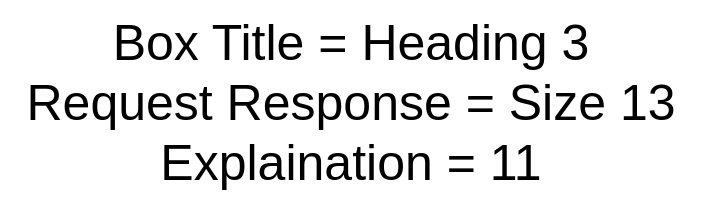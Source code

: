 <mxfile version="20.3.2" type="github" pages="3">
  <diagram id="_p8gunMM3Ig3DAYhbY5V" name="rules">
    <mxGraphModel dx="1422" dy="3036" grid="1" gridSize="10" guides="1" tooltips="1" connect="1" arrows="1" fold="1" page="1" pageScale="1" pageWidth="850" pageHeight="1100" math="0" shadow="0">
      <root>
        <mxCell id="0" />
        <mxCell id="1" parent="0" />
        <mxCell id="3XuqmtDuocC79Ei5JZVT-1" value="&lt;font style=&quot;font-size: 25px;&quot;&gt;Box Title = Heading 3&lt;br&gt;Request Response = Size 13&lt;br&gt;Explaination = 11&lt;br&gt;&lt;/font&gt;" style="text;html=1;align=center;verticalAlign=middle;resizable=0;points=[];autosize=1;strokeColor=none;fillColor=none;" parent="1" vertex="1">
          <mxGeometry x="40" y="-2120" width="350" height="100" as="geometry" />
        </mxCell>
      </root>
    </mxGraphModel>
  </diagram>
  <diagram id="j1amIRPmgZfbkRn8KeC_" name="flow">
    <mxGraphModel dx="3220" dy="1393" grid="1" gridSize="10" guides="1" tooltips="1" connect="1" arrows="1" fold="1" page="1" pageScale="1" pageWidth="850" pageHeight="1100" math="0" shadow="0">
      <root>
        <mxCell id="0" />
        <mxCell id="1" parent="0" />
        <mxCell id="B7JjZLPrRbiMz8WdvFA6-18" value="" style="group" parent="1" vertex="1" connectable="0">
          <mxGeometry x="-600" y="130" width="1214.17" height="124" as="geometry" />
        </mxCell>
        <mxCell id="B7JjZLPrRbiMz8WdvFA6-19" value="&lt;font style=&quot;font-size: 42px;&quot; face=&quot;Comic Sans MS&quot;&gt;Journey Of Deployment Resource In Kubernetes&lt;/font&gt;" style="text;html=1;align=center;verticalAlign=middle;resizable=0;points=[];autosize=1;strokeColor=none;fillColor=none;" parent="B7JjZLPrRbiMz8WdvFA6-18" vertex="1">
          <mxGeometry x="150.0" y="40" width="980" height="60" as="geometry" />
        </mxCell>
        <mxCell id="B7JjZLPrRbiMz8WdvFA6-20" value="" style="sketch=0;aspect=fixed;html=1;points=[];align=center;image;fontSize=12;image=img/lib/mscae/Kubernetes.svg;fillStyle=solid;fontFamily=Comic Sans MS;" parent="B7JjZLPrRbiMz8WdvFA6-18" vertex="1">
          <mxGeometry width="129.17" height="124" as="geometry" />
        </mxCell>
        <mxCell id="VgVWwaCRTSmuLOso4TIK-1" value="" style="rounded=0;whiteSpace=wrap;html=1;dashed=1;fontSize=10;strokeColor=#6c8ebf;fillColor=#dae8fc;sketch=1;fillStyle=cross-hatch;shadow=0;movable=1;resizable=1;rotatable=1;deletable=1;editable=1;connectable=1;" parent="1" vertex="1">
          <mxGeometry x="-800" y="280" width="1600" height="790" as="geometry" />
        </mxCell>
        <mxCell id="VgVWwaCRTSmuLOso4TIK-138" value="" style="rounded=0;whiteSpace=wrap;html=1;shadow=0;labelBackgroundColor=none;labelBorderColor=none;fillStyle=solid;strokeColor=#d79b00;fontFamily=Comic Sans MS;fontSize=13;fillColor=#ffe6cc;movable=1;resizable=1;rotatable=1;deletable=1;editable=1;connectable=1;" parent="1" vertex="1">
          <mxGeometry x="-500" y="310" width="760" height="720" as="geometry" />
        </mxCell>
        <mxCell id="UFmZfqzfYw3zYVtMyWTx-1" value="" style="rounded=0;whiteSpace=wrap;html=1;shadow=0;labelBackgroundColor=none;labelBorderColor=none;fillStyle=solid;strokeColor=#6c8ebf;fontFamily=Comic Sans MS;fontSize=13;fillColor=#dae8fc;movable=1;resizable=1;rotatable=1;deletable=1;editable=1;connectable=1;" parent="1" vertex="1">
          <mxGeometry x="280" y="310" width="500" height="720" as="geometry" />
        </mxCell>
        <mxCell id="UFmZfqzfYw3zYVtMyWTx-2" value="&lt;h3&gt;Kubectl&lt;/h3&gt;" style="rounded=1;whiteSpace=wrap;html=1;shadow=0;glass=0;sketch=1;fontFamily=Comic Sans MS;strokeColor=#d79b00;fillColor=#ffe6cc;fillStyle=cross-hatch;" parent="1" vertex="1">
          <mxGeometry x="-760" y="360" width="80" height="40" as="geometry" />
        </mxCell>
        <mxCell id="UFmZfqzfYw3zYVtMyWTx-3" style="edgeStyle=orthogonalEdgeStyle;rounded=0;sketch=1;jumpStyle=none;orthogonalLoop=1;jettySize=auto;html=1;entryX=0.5;entryY=0;entryDx=0;entryDy=0;shadow=0;labelBackgroundColor=#EA6B66;labelBorderColor=none;strokeColor=#000000;strokeWidth=1;fontFamily=Comic Sans MS;fontSize=13;fontColor=#000000;startArrow=none;startFill=0;endArrow=none;endFill=0;dashed=1;" parent="1" source="UFmZfqzfYw3zYVtMyWTx-4" target="UFmZfqzfYw3zYVtMyWTx-12" edge="1">
          <mxGeometry relative="1" as="geometry" />
        </mxCell>
        <mxCell id="UFmZfqzfYw3zYVtMyWTx-4" value="&lt;h3&gt;API-Server&lt;/h3&gt;" style="rounded=1;whiteSpace=wrap;html=1;shadow=0;glass=0;sketch=1;fontFamily=Comic Sans MS;fillStyle=solid;fillColor=#F19C99;" parent="1" vertex="1">
          <mxGeometry x="-480" y="360" width="80" height="40" as="geometry" />
        </mxCell>
        <mxCell id="UFmZfqzfYw3zYVtMyWTx-5" value="&lt;h3&gt;ETCD&lt;/h3&gt;" style="rounded=1;whiteSpace=wrap;html=1;shadow=0;glass=0;sketch=1;fontFamily=Comic Sans MS;strokeColor=#d79b00;fillColor=#ffe6cc;fillStyle=solid;" parent="1" vertex="1">
          <mxGeometry x="-320" y="360" width="80" height="40" as="geometry" />
        </mxCell>
        <mxCell id="UFmZfqzfYw3zYVtMyWTx-6" value="&lt;h3&gt;Controller&lt;br&gt;Manager&lt;/h3&gt;" style="rounded=1;whiteSpace=wrap;html=1;shadow=0;glass=0;sketch=1;fontFamily=Comic Sans MS;strokeColor=#6c8ebf;fillColor=#dae8fc;fillStyle=solid;" parent="1" vertex="1">
          <mxGeometry x="-160" y="360" width="80" height="40" as="geometry" />
        </mxCell>
        <mxCell id="UFmZfqzfYw3zYVtMyWTx-7" value="" style="endArrow=none;html=1;rounded=0;fontSize=10;dashed=1;" parent="1" target="UFmZfqzfYw3zYVtMyWTx-13" edge="1">
          <mxGeometry width="50" height="50" relative="1" as="geometry">
            <mxPoint x="-720.45" y="400" as="sourcePoint" />
            <mxPoint x="-720" y="800" as="targetPoint" />
          </mxGeometry>
        </mxCell>
        <mxCell id="UFmZfqzfYw3zYVtMyWTx-8" value="" style="endArrow=none;html=1;rounded=0;fontSize=10;dashed=1;entryX=0.5;entryY=0;entryDx=0;entryDy=0;startArrow=none;" parent="1" source="UFmZfqzfYw3zYVtMyWTx-51" target="UFmZfqzfYw3zYVtMyWTx-10" edge="1">
          <mxGeometry width="50" height="50" relative="1" as="geometry">
            <mxPoint x="-120.0" y="400" as="sourcePoint" />
            <mxPoint x="-119.55" y="800" as="targetPoint" />
          </mxGeometry>
        </mxCell>
        <mxCell id="UFmZfqzfYw3zYVtMyWTx-9" value="" style="endArrow=none;html=1;rounded=0;fontSize=10;dashed=1;entryX=0.5;entryY=0;entryDx=0;entryDy=0;startArrow=none;" parent="1" source="UFmZfqzfYw3zYVtMyWTx-45" target="UFmZfqzfYw3zYVtMyWTx-11" edge="1">
          <mxGeometry width="50" height="50" relative="1" as="geometry">
            <mxPoint x="-280.56" y="400" as="sourcePoint" />
            <mxPoint x="-280.11" y="800" as="targetPoint" />
          </mxGeometry>
        </mxCell>
        <mxCell id="UFmZfqzfYw3zYVtMyWTx-10" value="&lt;h3&gt;Controller&lt;br&gt;Manager&lt;/h3&gt;" style="rounded=1;whiteSpace=wrap;html=1;shadow=0;glass=0;sketch=1;fontFamily=Comic Sans MS;strokeColor=#6c8ebf;fillColor=#dae8fc;fillStyle=solid;" parent="1" vertex="1">
          <mxGeometry x="-160" y="950" width="80" height="40" as="geometry" />
        </mxCell>
        <mxCell id="UFmZfqzfYw3zYVtMyWTx-11" value="&lt;h3&gt;ETCD&lt;/h3&gt;" style="rounded=1;whiteSpace=wrap;html=1;shadow=0;glass=0;sketch=1;fontFamily=Comic Sans MS;strokeColor=#d79b00;fillColor=#ffe6cc;fillStyle=solid;" parent="1" vertex="1">
          <mxGeometry x="-320" y="950" width="80" height="40" as="geometry" />
        </mxCell>
        <mxCell id="UFmZfqzfYw3zYVtMyWTx-12" value="&lt;h3&gt;API-Server&lt;/h3&gt;" style="rounded=1;whiteSpace=wrap;html=1;shadow=0;glass=0;sketch=1;fontFamily=Comic Sans MS;strokeColor=#d79b00;fillColor=#F19C99;fillStyle=solid;" parent="1" vertex="1">
          <mxGeometry x="-480" y="950" width="80" height="40" as="geometry" />
        </mxCell>
        <mxCell id="UFmZfqzfYw3zYVtMyWTx-13" value="&lt;h3&gt;Kubectl&lt;/h3&gt;" style="rounded=1;whiteSpace=wrap;html=1;shadow=0;glass=0;sketch=1;fontFamily=Comic Sans MS;strokeColor=#d79b00;fillColor=#ffe6cc;fillStyle=cross-hatch;" parent="1" vertex="1">
          <mxGeometry x="-761" y="950" width="80" height="40" as="geometry" />
        </mxCell>
        <mxCell id="UFmZfqzfYw3zYVtMyWTx-14" value="&lt;h1&gt;1&lt;/h1&gt;" style="whiteSpace=wrap;html=1;fontFamily=Comic Sans MS;fontSize=10;strokeColor=default;fillColor=#FF0000;fontColor=#FFFFFF;" parent="1" vertex="1">
          <mxGeometry x="-435" y="430" width="31" height="30" as="geometry" />
        </mxCell>
        <mxCell id="UFmZfqzfYw3zYVtMyWTx-15" value="" style="html=1;points=[];perimeter=orthogonalPerimeter;rounded=0;shadow=0;comic=0;labelBackgroundColor=none;strokeWidth=1;fontFamily=Verdana;fontSize=12;align=center;" parent="1" vertex="1">
          <mxGeometry x="-726" y="440" width="10" height="430" as="geometry" />
        </mxCell>
        <mxCell id="UFmZfqzfYw3zYVtMyWTx-16" value="&lt;h1&gt;2&lt;/h1&gt;" style="whiteSpace=wrap;html=1;fontFamily=Comic Sans MS;fontSize=10;strokeColor=default;fillColor=#FF0000;fontColor=#FFFFFF;" parent="1" vertex="1">
          <mxGeometry x="-716" y="466" width="31" height="30" as="geometry" />
        </mxCell>
        <mxCell id="UFmZfqzfYw3zYVtMyWTx-17" value="&lt;h1&gt;3&lt;/h1&gt;" style="whiteSpace=wrap;html=1;fontFamily=Comic Sans MS;fontSize=10;strokeColor=default;fillColor=#FF0000;fontColor=#FFFFFF;" parent="1" vertex="1">
          <mxGeometry x="-435" y="570" width="31" height="30" as="geometry" />
        </mxCell>
        <mxCell id="UFmZfqzfYw3zYVtMyWTx-18" value="&lt;h1&gt;4&lt;/h1&gt;" style="whiteSpace=wrap;html=1;fontFamily=Comic Sans MS;fontSize=10;strokeColor=default;fillColor=#FF0000;fontColor=#FFFFFF;" parent="1" vertex="1">
          <mxGeometry x="-435" y="690" width="31" height="30" as="geometry" />
        </mxCell>
        <mxCell id="UFmZfqzfYw3zYVtMyWTx-19" value="&lt;h3&gt;Scheduler&lt;/h3&gt;" style="rounded=1;whiteSpace=wrap;html=1;shadow=0;glass=0;sketch=1;fontFamily=Comic Sans MS;strokeColor=#82B366;fillColor=#d5e8d4;fillStyle=solid;" parent="1" vertex="1">
          <mxGeometry y="360" width="80" height="40" as="geometry" />
        </mxCell>
        <mxCell id="UFmZfqzfYw3zYVtMyWTx-20" value="" style="endArrow=none;html=1;rounded=0;fontSize=10;dashed=1;entryX=0.5;entryY=0;entryDx=0;entryDy=0;startArrow=none;" parent="1" source="UFmZfqzfYw3zYVtMyWTx-57" target="UFmZfqzfYw3zYVtMyWTx-21" edge="1">
          <mxGeometry width="50" height="50" relative="1" as="geometry">
            <mxPoint x="40" y="400" as="sourcePoint" />
            <mxPoint x="40.45" y="800" as="targetPoint" />
          </mxGeometry>
        </mxCell>
        <mxCell id="UFmZfqzfYw3zYVtMyWTx-21" value="&lt;h3&gt;Scheduler&lt;/h3&gt;" style="rounded=1;whiteSpace=wrap;html=1;shadow=0;glass=0;sketch=1;fontFamily=Comic Sans MS;strokeColor=#82b366;fillColor=#d5e8d4;fillStyle=solid;" parent="1" vertex="1">
          <mxGeometry y="950" width="80" height="40" as="geometry" />
        </mxCell>
        <mxCell id="UFmZfqzfYw3zYVtMyWTx-22" value="&lt;h3&gt;Kubelet&lt;/h3&gt;" style="rounded=1;whiteSpace=wrap;html=1;shadow=0;glass=0;sketch=1;fontFamily=Comic Sans MS;fillStyle=solid;fillColor=#e1d5e7;strokeColor=#9673A6;" parent="1" vertex="1">
          <mxGeometry x="391" y="360" width="80" height="40" as="geometry" />
        </mxCell>
        <mxCell id="UFmZfqzfYw3zYVtMyWTx-23" value="" style="endArrow=none;html=1;rounded=0;fontSize=10;dashed=1;entryX=0.5;entryY=0;entryDx=0;entryDy=0;startArrow=none;" parent="1" source="UFmZfqzfYw3zYVtMyWTx-63" target="UFmZfqzfYw3zYVtMyWTx-24" edge="1">
          <mxGeometry width="50" height="50" relative="1" as="geometry">
            <mxPoint x="431" y="400" as="sourcePoint" />
            <mxPoint x="431.45" y="800" as="targetPoint" />
          </mxGeometry>
        </mxCell>
        <mxCell id="UFmZfqzfYw3zYVtMyWTx-24" value="&lt;h3&gt;Kubelet&lt;/h3&gt;" style="rounded=1;whiteSpace=wrap;html=1;shadow=0;glass=0;sketch=1;fontFamily=Comic Sans MS;strokeColor=#9673a6;fillColor=#e1d5e7;fillStyle=solid;" parent="1" vertex="1">
          <mxGeometry x="391" y="950" width="80" height="40" as="geometry" />
        </mxCell>
        <mxCell id="UFmZfqzfYw3zYVtMyWTx-25" value="&lt;h3&gt;Container&lt;br&gt;Runtime&lt;br&gt;Interface&lt;/h3&gt;" style="rounded=1;whiteSpace=wrap;html=1;shadow=0;glass=0;sketch=1;fontFamily=Comic Sans MS;fillStyle=solid;fillColor=#ffcc99;strokeColor=#36393d;" parent="1" vertex="1">
          <mxGeometry x="551" y="360" width="80" height="50" as="geometry" />
        </mxCell>
        <mxCell id="UFmZfqzfYw3zYVtMyWTx-26" value="" style="endArrow=none;html=1;rounded=0;fontSize=10;dashed=1;entryX=0.5;entryY=0;entryDx=0;entryDy=0;startArrow=none;" parent="1" source="UFmZfqzfYw3zYVtMyWTx-37" target="UFmZfqzfYw3zYVtMyWTx-27" edge="1">
          <mxGeometry width="50" height="50" relative="1" as="geometry">
            <mxPoint x="591" y="400" as="sourcePoint" />
            <mxPoint x="591.45" y="800" as="targetPoint" />
          </mxGeometry>
        </mxCell>
        <mxCell id="UFmZfqzfYw3zYVtMyWTx-27" value="&lt;h3&gt;Container&lt;br&gt;Runtime&lt;br&gt;Interface&lt;/h3&gt;" style="rounded=1;whiteSpace=wrap;html=1;shadow=0;glass=0;sketch=1;fontFamily=Comic Sans MS;strokeColor=#36393d;fillColor=#ffcc99;fillStyle=solid;" parent="1" vertex="1">
          <mxGeometry x="551" y="940" width="80" height="50" as="geometry" />
        </mxCell>
        <mxCell id="UFmZfqzfYw3zYVtMyWTx-28" style="edgeStyle=orthogonalEdgeStyle;rounded=0;orthogonalLoop=1;jettySize=auto;html=1;entryX=1;entryY=0.07;entryDx=0;entryDy=0;entryPerimeter=0;fontSize=25;endArrow=classic;endFill=1;exitX=0.534;exitY=0.998;exitDx=0;exitDy=0;exitPerimeter=0;startArrow=none;startFill=0;strokeColor=#6C8EBF;labelBorderColor=none;sketch=0;jumpStyle=none;shadow=0;strokeWidth=2;" parent="1" edge="1">
          <mxGeometry relative="1" as="geometry">
            <mxPoint x="-120.0" y="466.04" as="sourcePoint" />
            <mxPoint x="-435.34" y="466.9" as="targetPoint" />
            <Array as="points">
              <mxPoint x="-280.34" y="466.1" />
            </Array>
          </mxGeometry>
        </mxCell>
        <mxCell id="UFmZfqzfYw3zYVtMyWTx-29" value="&lt;font face=&quot;Comic Sans MS&quot; style=&quot;font-size: 13px;&quot;&gt;Watch For Changes&lt;br&gt;In Deployment&lt;/font&gt;" style="edgeLabel;html=1;align=left;verticalAlign=middle;resizable=0;points=[];fontSize=15;labelBackgroundColor=none;labelBorderColor=none;" parent="UFmZfqzfYw3zYVtMyWTx-28" vertex="1" connectable="0">
          <mxGeometry x="-0.292" y="2" relative="1" as="geometry">
            <mxPoint x="-17" y="-22" as="offset" />
          </mxGeometry>
        </mxCell>
        <mxCell id="UFmZfqzfYw3zYVtMyWTx-30" value="" style="html=1;points=[];perimeter=orthogonalPerimeter;rounded=0;shadow=0;comic=0;labelBackgroundColor=none;strokeWidth=1;fontFamily=Verdana;fontSize=12;align=center;" parent="1" vertex="1">
          <mxGeometry x="-125" y="436" width="10" height="30" as="geometry" />
        </mxCell>
        <mxCell id="UFmZfqzfYw3zYVtMyWTx-31" value="" style="endArrow=none;html=1;rounded=0;fontSize=10;dashed=1;entryX=0.5;entryY=0;entryDx=0;entryDy=0;" parent="1" target="UFmZfqzfYw3zYVtMyWTx-30" edge="1">
          <mxGeometry width="50" height="50" relative="1" as="geometry">
            <mxPoint x="-120.0" y="400" as="sourcePoint" />
            <mxPoint x="-120" y="900" as="targetPoint" />
          </mxGeometry>
        </mxCell>
        <mxCell id="UFmZfqzfYw3zYVtMyWTx-32" value="" style="html=1;points=[];perimeter=orthogonalPerimeter;rounded=0;shadow=0;comic=0;labelBackgroundColor=none;strokeWidth=1;fontFamily=Verdana;fontSize=12;align=center;" parent="1" vertex="1">
          <mxGeometry x="-445" y="430" width="10" height="470" as="geometry" />
        </mxCell>
        <mxCell id="UFmZfqzfYw3zYVtMyWTx-33" value="" style="html=1;points=[];perimeter=orthogonalPerimeter;rounded=0;shadow=0;comic=0;labelBackgroundColor=none;strokeWidth=1;fontFamily=Verdana;fontSize=12;align=center;" parent="1" vertex="1">
          <mxGeometry x="35" y="446" width="10" height="30" as="geometry" />
        </mxCell>
        <mxCell id="UFmZfqzfYw3zYVtMyWTx-34" value="" style="endArrow=none;html=1;rounded=0;fontSize=10;dashed=1;entryX=0.5;entryY=0;entryDx=0;entryDy=0;" parent="1" target="UFmZfqzfYw3zYVtMyWTx-33" edge="1">
          <mxGeometry width="50" height="50" relative="1" as="geometry">
            <mxPoint x="40.0" y="400" as="sourcePoint" />
            <mxPoint x="40" y="900" as="targetPoint" />
          </mxGeometry>
        </mxCell>
        <mxCell id="UFmZfqzfYw3zYVtMyWTx-35" value="" style="html=1;points=[];perimeter=orthogonalPerimeter;rounded=0;shadow=0;comic=0;labelBackgroundColor=none;strokeWidth=1;fontFamily=Verdana;fontSize=12;align=center;" parent="1" vertex="1">
          <mxGeometry x="426" y="456" width="10" height="30" as="geometry" />
        </mxCell>
        <mxCell id="UFmZfqzfYw3zYVtMyWTx-36" value="" style="endArrow=none;html=1;rounded=0;fontSize=10;dashed=1;entryX=0.5;entryY=0;entryDx=0;entryDy=0;" parent="1" target="UFmZfqzfYw3zYVtMyWTx-35" edge="1">
          <mxGeometry width="50" height="50" relative="1" as="geometry">
            <mxPoint x="431" y="400" as="sourcePoint" />
            <mxPoint x="431" y="900" as="targetPoint" />
          </mxGeometry>
        </mxCell>
        <mxCell id="UFmZfqzfYw3zYVtMyWTx-37" value="" style="html=1;points=[];perimeter=orthogonalPerimeter;rounded=0;shadow=0;comic=0;labelBackgroundColor=none;strokeWidth=1;fontFamily=Verdana;fontSize=12;align=center;" parent="1" vertex="1">
          <mxGeometry x="586" y="875" width="10" height="30" as="geometry" />
        </mxCell>
        <mxCell id="UFmZfqzfYw3zYVtMyWTx-38" value="" style="endArrow=none;html=1;rounded=0;fontSize=10;dashed=1;entryX=0.5;entryY=0;entryDx=0;entryDy=0;" parent="1" target="UFmZfqzfYw3zYVtMyWTx-37" edge="1">
          <mxGeometry width="50" height="50" relative="1" as="geometry">
            <mxPoint x="591" y="400" as="sourcePoint" />
            <mxPoint x="591" y="900" as="targetPoint" />
          </mxGeometry>
        </mxCell>
        <mxCell id="UFmZfqzfYw3zYVtMyWTx-39" style="edgeStyle=orthogonalEdgeStyle;rounded=0;orthogonalLoop=1;jettySize=auto;html=1;entryX=1;entryY=0.07;entryDx=0;entryDy=0;entryPerimeter=0;fontSize=25;endArrow=classic;endFill=1;exitX=0.536;exitY=1;exitDx=0;exitDy=0;exitPerimeter=0;startArrow=none;startFill=0;strokeColor=#82B366;strokeWidth=2;" parent="1" source="UFmZfqzfYw3zYVtMyWTx-33" edge="1">
          <mxGeometry relative="1" as="geometry">
            <mxPoint x="-119.66" y="476.03" as="sourcePoint" />
            <mxPoint x="-435.0" y="476.89" as="targetPoint" />
            <Array as="points">
              <mxPoint x="-280" y="476" />
            </Array>
          </mxGeometry>
        </mxCell>
        <mxCell id="UFmZfqzfYw3zYVtMyWTx-40" value="&lt;font face=&quot;Comic Sans MS&quot; style=&quot;font-size: 13px;&quot;&gt;Watch For&amp;nbsp;&lt;br&gt;Unscheduled Pods&lt;br&gt;&lt;/font&gt;" style="edgeLabel;html=1;align=left;verticalAlign=middle;resizable=0;points=[];fontSize=15;labelBackgroundColor=none;" parent="UFmZfqzfYw3zYVtMyWTx-39" vertex="1" connectable="0">
          <mxGeometry x="-0.292" y="2" relative="1" as="geometry">
            <mxPoint x="45" y="-22" as="offset" />
          </mxGeometry>
        </mxCell>
        <mxCell id="UFmZfqzfYw3zYVtMyWTx-41" style="edgeStyle=orthogonalEdgeStyle;rounded=0;orthogonalLoop=1;jettySize=auto;html=1;entryX=1;entryY=0.07;entryDx=0;entryDy=0;entryPerimeter=0;fontSize=25;endArrow=classic;endFill=1;exitX=0.486;exitY=1;exitDx=0;exitDy=0;exitPerimeter=0;startArrow=none;startFill=0;strokeColor=#9673A6;strokeWidth=2;" parent="1" source="UFmZfqzfYw3zYVtMyWTx-35" edge="1">
          <mxGeometry relative="1" as="geometry">
            <mxPoint x="40.36" y="486" as="sourcePoint" />
            <mxPoint x="-435.0" y="486.89" as="targetPoint" />
            <Array as="points">
              <mxPoint x="-280" y="486" />
            </Array>
          </mxGeometry>
        </mxCell>
        <mxCell id="UFmZfqzfYw3zYVtMyWTx-42" value="&lt;font style=&quot;font-size: 13px;&quot; face=&quot;Comic Sans MS&quot;&gt;&lt;span style=&quot;font-size: 13px;&quot;&gt;Watch For Pods&lt;br&gt;&lt;/span&gt;Having My Node Name&lt;br&gt;&quot;node-1&quot;&lt;br&gt;&lt;/font&gt;" style="edgeLabel;html=1;align=left;verticalAlign=middle;resizable=0;points=[];fontSize=15;labelBackgroundColor=none;" parent="UFmZfqzfYw3zYVtMyWTx-41" vertex="1" connectable="0">
          <mxGeometry x="-0.292" y="2" relative="1" as="geometry">
            <mxPoint x="161" y="-31" as="offset" />
          </mxGeometry>
        </mxCell>
        <mxCell id="UFmZfqzfYw3zYVtMyWTx-43" style="edgeStyle=orthogonalEdgeStyle;rounded=0;orthogonalLoop=1;jettySize=auto;html=1;entryX=1;entryY=0.07;entryDx=0;entryDy=0;entryPerimeter=0;fontSize=25;endArrow=classic;endFill=1;startArrow=none;startFill=0;exitX=1.071;exitY=0.15;exitDx=0;exitDy=0;exitPerimeter=0;" parent="1" edge="1">
          <mxGeometry relative="1" as="geometry">
            <mxPoint x="-715.29" y="524.5" as="sourcePoint" />
            <mxPoint x="-444.66" y="524.57" as="targetPoint" />
            <Array as="points">
              <mxPoint x="-580" y="525" />
              <mxPoint x="-445" y="524" />
            </Array>
          </mxGeometry>
        </mxCell>
        <mxCell id="UFmZfqzfYw3zYVtMyWTx-44" value="&lt;span style=&quot;font-family: &amp;quot;Comic Sans MS&amp;quot;; text-align: center;&quot;&gt;&lt;font style=&quot;font-size: 13px;&quot;&gt;kubectl create deployment --image nginx&lt;/font&gt;&lt;/span&gt;" style="edgeLabel;html=1;align=left;verticalAlign=middle;resizable=0;points=[];fontSize=15;labelBackgroundColor=none;labelBorderColor=none;" parent="UFmZfqzfYw3zYVtMyWTx-43" vertex="1" connectable="0">
          <mxGeometry x="-0.292" y="2" relative="1" as="geometry">
            <mxPoint x="-89" y="-15" as="offset" />
          </mxGeometry>
        </mxCell>
        <mxCell id="UFmZfqzfYw3zYVtMyWTx-45" value="" style="html=1;points=[];perimeter=orthogonalPerimeter;rounded=0;shadow=0;comic=0;labelBackgroundColor=none;strokeWidth=1;fontFamily=Verdana;fontSize=12;align=center;" parent="1" vertex="1">
          <mxGeometry x="-285" y="530" width="10" height="30" as="geometry" />
        </mxCell>
        <mxCell id="UFmZfqzfYw3zYVtMyWTx-46" value="" style="endArrow=none;html=1;rounded=0;fontSize=10;dashed=1;entryX=0.5;entryY=0;entryDx=0;entryDy=0;" parent="1" target="UFmZfqzfYw3zYVtMyWTx-45" edge="1">
          <mxGeometry width="50" height="50" relative="1" as="geometry">
            <mxPoint x="-280.56" y="400" as="sourcePoint" />
            <mxPoint x="-280.0" y="900" as="targetPoint" />
          </mxGeometry>
        </mxCell>
        <mxCell id="UFmZfqzfYw3zYVtMyWTx-47" style="edgeStyle=orthogonalEdgeStyle;rounded=0;orthogonalLoop=1;jettySize=auto;html=1;entryX=-0.043;entryY=0.052;entryDx=0;entryDy=0;entryPerimeter=0;fontSize=25;endArrow=classic;endFill=1;startArrow=none;startFill=0;exitX=0.986;exitY=0.182;exitDx=0;exitDy=0;exitPerimeter=0;" parent="1" edge="1">
          <mxGeometry relative="1" as="geometry">
            <mxPoint x="-435.14" y="530.08" as="sourcePoint" />
            <mxPoint x="-285.43" y="530.56" as="targetPoint" />
            <Array as="points">
              <mxPoint x="-370" y="530" />
            </Array>
          </mxGeometry>
        </mxCell>
        <mxCell id="UFmZfqzfYw3zYVtMyWTx-48" style="edgeStyle=orthogonalEdgeStyle;rounded=0;orthogonalLoop=1;jettySize=auto;html=1;entryX=-0.043;entryY=0.052;entryDx=0;entryDy=0;entryPerimeter=0;fontSize=25;endArrow=classic;endFill=1;startArrow=none;startFill=0;exitX=0.986;exitY=0.182;exitDx=0;exitDy=0;exitPerimeter=0;" parent="1" edge="1">
          <mxGeometry relative="1" as="geometry">
            <mxPoint x="-285.0" y="559.48" as="sourcePoint" />
            <mxPoint x="-434.71" y="559" as="targetPoint" />
            <Array as="points">
              <mxPoint x="-369.57" y="558.92" />
            </Array>
          </mxGeometry>
        </mxCell>
        <mxCell id="UFmZfqzfYw3zYVtMyWTx-49" style="edgeStyle=orthogonalEdgeStyle;rounded=0;orthogonalLoop=1;jettySize=auto;html=1;entryX=1;entryY=0.07;entryDx=0;entryDy=0;entryPerimeter=0;fontSize=25;endArrow=classic;endFill=1;exitX=0.534;exitY=0.998;exitDx=0;exitDy=0;exitPerimeter=0;startArrow=none;startFill=0;strokeColor=#000000;" parent="1" edge="1">
          <mxGeometry relative="1" as="geometry">
            <mxPoint x="-119.66" y="646.57" as="sourcePoint" />
            <mxPoint x="-435.0" y="647.43" as="targetPoint" />
            <Array as="points">
              <mxPoint x="-280" y="646.63" />
            </Array>
          </mxGeometry>
        </mxCell>
        <mxCell id="UFmZfqzfYw3zYVtMyWTx-50" value="&lt;font face=&quot;Comic Sans MS&quot;&gt;&lt;span style=&quot;font-size: 13px;&quot;&gt;Create Replica Set&lt;/span&gt;&lt;/font&gt;" style="edgeLabel;html=1;align=left;verticalAlign=middle;resizable=0;points=[];fontSize=15;labelBackgroundColor=none;labelBorderColor=none;" parent="UFmZfqzfYw3zYVtMyWTx-49" vertex="1" connectable="0">
          <mxGeometry x="-0.292" y="2" relative="1" as="geometry">
            <mxPoint x="-16" y="-14" as="offset" />
          </mxGeometry>
        </mxCell>
        <mxCell id="UFmZfqzfYw3zYVtMyWTx-51" value="" style="html=1;points=[];perimeter=orthogonalPerimeter;rounded=0;shadow=0;comic=0;labelBackgroundColor=none;strokeWidth=1;fontFamily=Verdana;fontSize=12;align=center;" parent="1" vertex="1">
          <mxGeometry x="-125" y="622" width="10" height="50" as="geometry" />
        </mxCell>
        <mxCell id="UFmZfqzfYw3zYVtMyWTx-52" value="" style="endArrow=none;html=1;rounded=0;fontSize=10;dashed=1;entryX=0.5;entryY=0;entryDx=0;entryDy=0;startArrow=none;" parent="1" source="UFmZfqzfYw3zYVtMyWTx-30" target="UFmZfqzfYw3zYVtMyWTx-51" edge="1">
          <mxGeometry width="50" height="50" relative="1" as="geometry">
            <mxPoint x="-120" y="464" as="sourcePoint" />
            <mxPoint x="-120" y="904" as="targetPoint" />
          </mxGeometry>
        </mxCell>
        <mxCell id="UFmZfqzfYw3zYVtMyWTx-53" style="edgeStyle=orthogonalEdgeStyle;rounded=0;orthogonalLoop=1;jettySize=auto;html=1;entryX=1;entryY=0.07;entryDx=0;entryDy=0;entryPerimeter=0;fontSize=25;endArrow=classic;endFill=1;exitX=0.534;exitY=0.998;exitDx=0;exitDy=0;exitPerimeter=0;startArrow=none;startFill=0;strokeColor=#6C8EBF;strokeWidth=2;" parent="1" edge="1">
          <mxGeometry relative="1" as="geometry">
            <mxPoint x="-435.0" y="622.8" as="sourcePoint" />
            <mxPoint x="-119.66" y="621.94" as="targetPoint" />
            <Array as="points">
              <mxPoint x="-280" y="622" />
            </Array>
          </mxGeometry>
        </mxCell>
        <mxCell id="UFmZfqzfYw3zYVtMyWTx-54" value="&lt;font face=&quot;Comic Sans MS&quot;&gt;&lt;span style=&quot;font-size: 13px; background-color: rgb(204, 255, 255);&quot;&gt;Notify: New Deployment Created&lt;/span&gt;&lt;/font&gt;" style="edgeLabel;html=1;align=left;verticalAlign=middle;resizable=0;points=[];fontSize=15;labelBackgroundColor=none;labelBorderColor=none;" parent="UFmZfqzfYw3zYVtMyWTx-53" vertex="1" connectable="0">
          <mxGeometry x="-0.292" y="2" relative="1" as="geometry">
            <mxPoint x="-107" y="-10" as="offset" />
          </mxGeometry>
        </mxCell>
        <mxCell id="UFmZfqzfYw3zYVtMyWTx-55" style="edgeStyle=orthogonalEdgeStyle;rounded=0;orthogonalLoop=1;jettySize=auto;html=1;entryX=1;entryY=0.07;entryDx=0;entryDy=0;entryPerimeter=0;fontSize=25;endArrow=classic;endFill=1;exitX=0.534;exitY=0.998;exitDx=0;exitDy=0;exitPerimeter=0;startArrow=none;startFill=0;strokeColor=#000000;" parent="1" edge="1">
          <mxGeometry relative="1" as="geometry">
            <mxPoint x="-119.66" y="672" as="sourcePoint" />
            <mxPoint x="-435.0" y="672.86" as="targetPoint" />
            <Array as="points">
              <mxPoint x="-280" y="672.06" />
            </Array>
          </mxGeometry>
        </mxCell>
        <mxCell id="UFmZfqzfYw3zYVtMyWTx-56" value="&lt;font face=&quot;Comic Sans MS&quot;&gt;&lt;span style=&quot;font-size: 13px;&quot;&gt;Create Pods&lt;/span&gt;&lt;/font&gt;" style="edgeLabel;html=1;align=left;verticalAlign=middle;resizable=0;points=[];fontSize=15;labelBackgroundColor=none;labelBorderColor=none;" parent="UFmZfqzfYw3zYVtMyWTx-55" vertex="1" connectable="0">
          <mxGeometry x="-0.292" y="2" relative="1" as="geometry">
            <mxPoint x="-16" y="-14" as="offset" />
          </mxGeometry>
        </mxCell>
        <mxCell id="UFmZfqzfYw3zYVtMyWTx-57" value="" style="html=1;points=[];perimeter=orthogonalPerimeter;rounded=0;shadow=0;comic=0;labelBackgroundColor=none;strokeWidth=1;fontFamily=Verdana;fontSize=12;align=center;" parent="1" vertex="1">
          <mxGeometry x="35" y="741" width="10" height="50" as="geometry" />
        </mxCell>
        <mxCell id="UFmZfqzfYw3zYVtMyWTx-58" value="" style="endArrow=none;html=1;rounded=0;fontSize=10;dashed=1;entryX=0.5;entryY=0;entryDx=0;entryDy=0;startArrow=none;" parent="1" source="UFmZfqzfYw3zYVtMyWTx-33" target="UFmZfqzfYw3zYVtMyWTx-57" edge="1">
          <mxGeometry width="50" height="50" relative="1" as="geometry">
            <mxPoint x="40" y="470.0" as="sourcePoint" />
            <mxPoint x="40" y="900" as="targetPoint" />
          </mxGeometry>
        </mxCell>
        <mxCell id="UFmZfqzfYw3zYVtMyWTx-59" style="edgeStyle=orthogonalEdgeStyle;rounded=0;orthogonalLoop=1;jettySize=auto;html=1;entryX=1;entryY=0.07;entryDx=0;entryDy=0;entryPerimeter=0;fontSize=25;endArrow=classic;endFill=1;exitX=0.536;exitY=1;exitDx=0;exitDy=0;exitPerimeter=0;startArrow=none;startFill=0;strokeColor=#82B366;strokeWidth=2;" parent="1" edge="1">
          <mxGeometry relative="1" as="geometry">
            <mxPoint x="-435.0" y="741.89" as="sourcePoint" />
            <mxPoint x="40.36" y="741" as="targetPoint" />
            <Array as="points">
              <mxPoint x="-280" y="741" />
            </Array>
          </mxGeometry>
        </mxCell>
        <mxCell id="UFmZfqzfYw3zYVtMyWTx-60" value="&lt;font face=&quot;Comic Sans MS&quot;&gt;&lt;span style=&quot;font-size: 13px;&quot;&gt;Notify: Pods Without Node Exists&lt;/span&gt;&lt;/font&gt;" style="edgeLabel;html=1;align=left;verticalAlign=middle;resizable=0;points=[];fontSize=15;labelBackgroundColor=#CCFFFF;" parent="UFmZfqzfYw3zYVtMyWTx-59" vertex="1" connectable="0">
          <mxGeometry x="-0.292" y="2" relative="1" as="geometry">
            <mxPoint x="-163" y="-10" as="offset" />
          </mxGeometry>
        </mxCell>
        <mxCell id="UFmZfqzfYw3zYVtMyWTx-61" style="edgeStyle=orthogonalEdgeStyle;rounded=0;orthogonalLoop=1;jettySize=auto;html=1;entryX=1;entryY=0.07;entryDx=0;entryDy=0;entryPerimeter=0;fontSize=25;endArrow=classic;endFill=1;exitX=0.536;exitY=1;exitDx=0;exitDy=0;exitPerimeter=0;startArrow=none;startFill=0;" parent="1" edge="1">
          <mxGeometry relative="1" as="geometry">
            <mxPoint x="40.36" y="791.04" as="sourcePoint" />
            <mxPoint x="-435.0" y="791.93" as="targetPoint" />
            <Array as="points">
              <mxPoint x="-280" y="791.04" />
            </Array>
          </mxGeometry>
        </mxCell>
        <mxCell id="UFmZfqzfYw3zYVtMyWTx-62" value="&lt;font face=&quot;Comic Sans MS&quot;&gt;&lt;span style=&quot;font-size: 13px;&quot;&gt;Assign Nodes To Pods&lt;/span&gt;&lt;/font&gt;" style="edgeLabel;html=1;align=left;verticalAlign=middle;resizable=0;points=[];fontSize=15;labelBackgroundColor=none;" parent="UFmZfqzfYw3zYVtMyWTx-61" vertex="1" connectable="0">
          <mxGeometry x="-0.292" y="2" relative="1" as="geometry">
            <mxPoint x="18" y="-14" as="offset" />
          </mxGeometry>
        </mxCell>
        <mxCell id="UFmZfqzfYw3zYVtMyWTx-63" value="" style="html=1;points=[];perimeter=orthogonalPerimeter;rounded=0;shadow=0;comic=0;labelBackgroundColor=none;strokeWidth=1;fontFamily=Verdana;fontSize=12;align=center;" parent="1" vertex="1">
          <mxGeometry x="426" y="865" width="10" height="40" as="geometry" />
        </mxCell>
        <mxCell id="UFmZfqzfYw3zYVtMyWTx-64" value="" style="endArrow=none;html=1;rounded=0;fontSize=10;dashed=1;entryX=0.5;entryY=0;entryDx=0;entryDy=0;startArrow=none;" parent="1" source="UFmZfqzfYw3zYVtMyWTx-35" target="UFmZfqzfYw3zYVtMyWTx-63" edge="1">
          <mxGeometry width="50" height="50" relative="1" as="geometry">
            <mxPoint x="431" y="480" as="sourcePoint" />
            <mxPoint x="431" y="900" as="targetPoint" />
          </mxGeometry>
        </mxCell>
        <mxCell id="UFmZfqzfYw3zYVtMyWTx-65" style="edgeStyle=orthogonalEdgeStyle;rounded=0;orthogonalLoop=1;jettySize=auto;html=1;entryX=0.571;entryY=-0.004;entryDx=0;entryDy=0;entryPerimeter=0;fontSize=25;endArrow=classic;endFill=1;startArrow=none;startFill=0;exitX=1;exitY=0.797;exitDx=0;exitDy=0;exitPerimeter=0;strokeColor=#9673A6;strokeWidth=2;" parent="1" target="UFmZfqzfYw3zYVtMyWTx-63" edge="1">
          <mxGeometry relative="1" as="geometry">
            <mxPoint x="-435.0" y="865.68" as="sourcePoint" />
            <mxPoint x="205.86" y="865" as="targetPoint" />
            <Array as="points">
              <mxPoint x="-284" y="866" />
            </Array>
          </mxGeometry>
        </mxCell>
        <mxCell id="UFmZfqzfYw3zYVtMyWTx-66" value="&lt;font face=&quot;Comic Sans MS&quot;&gt;&lt;span style=&quot;font-size: 13px;&quot;&gt;Notify: Pods With Node Name&amp;nbsp; &amp;nbsp;&quot;node-1&quot; Exists&lt;/span&gt;&lt;/font&gt;" style="edgeLabel;html=1;align=left;verticalAlign=middle;resizable=0;points=[];fontSize=15;labelBackgroundColor=#CCFFFF;" parent="UFmZfqzfYw3zYVtMyWTx-65" vertex="1" connectable="0">
          <mxGeometry x="-0.292" y="2" relative="1" as="geometry">
            <mxPoint x="-302" y="-10" as="offset" />
          </mxGeometry>
        </mxCell>
        <mxCell id="UFmZfqzfYw3zYVtMyWTx-67" style="edgeStyle=orthogonalEdgeStyle;rounded=0;orthogonalLoop=1;jettySize=auto;html=1;entryX=1;entryY=0.07;entryDx=0;entryDy=0;entryPerimeter=0;fontSize=25;endArrow=classic;endFill=1;startArrow=none;startFill=0;exitX=1.071;exitY=0.15;exitDx=0;exitDy=0;exitPerimeter=0;" parent="1" edge="1">
          <mxGeometry relative="1" as="geometry">
            <mxPoint x="-445.0" y="560.1" as="sourcePoint" />
            <mxPoint x="-715.63" y="560.03" as="targetPoint" />
            <Array as="points">
              <mxPoint x="-515" y="560.13" />
              <mxPoint x="-515" y="560.13" />
            </Array>
          </mxGeometry>
        </mxCell>
        <mxCell id="UFmZfqzfYw3zYVtMyWTx-68" value="&lt;span style=&quot;font-family: &amp;quot;Comic Sans MS&amp;quot;; text-align: center;&quot;&gt;&lt;font style=&quot;font-size: 13px;&quot;&gt;Response&lt;/font&gt;&lt;/span&gt;" style="edgeLabel;html=1;align=left;verticalAlign=middle;resizable=0;points=[];fontSize=15;labelBackgroundColor=none;labelBorderColor=none;" parent="UFmZfqzfYw3zYVtMyWTx-67" vertex="1" connectable="0">
          <mxGeometry x="-0.292" y="2" relative="1" as="geometry">
            <mxPoint x="-68" y="-13" as="offset" />
          </mxGeometry>
        </mxCell>
        <mxCell id="UFmZfqzfYw3zYVtMyWTx-69" value="&lt;span style=&quot;font-family: &amp;quot;Comic Sans MS&amp;quot;; text-align: left; font-size: 11px;&quot;&gt;&lt;font style=&quot;font-size: 11px;&quot;&gt;Store deployment Config&lt;br&gt;&lt;/font&gt;&lt;/span&gt;" style="text;html=1;align=center;verticalAlign=middle;resizable=0;points=[];autosize=1;strokeColor=none;fillColor=none;" parent="1" vertex="1">
          <mxGeometry x="-285" y="530" width="150" height="30" as="geometry" />
        </mxCell>
        <mxCell id="UFmZfqzfYw3zYVtMyWTx-70" style="edgeStyle=orthogonalEdgeStyle;rounded=0;orthogonalLoop=1;jettySize=auto;html=1;entryX=-0.043;entryY=0.052;entryDx=0;entryDy=0;entryPerimeter=0;fontSize=25;endArrow=classic;endFill=1;startArrow=none;startFill=0;exitX=0.986;exitY=0.182;exitDx=0;exitDy=0;exitPerimeter=0;" parent="1" edge="1">
          <mxGeometry relative="1" as="geometry">
            <mxPoint x="436.29" y="875" as="sourcePoint" />
            <mxPoint x="586" y="875.48" as="targetPoint" />
            <Array as="points">
              <mxPoint x="501.43" y="874.92" />
            </Array>
          </mxGeometry>
        </mxCell>
        <mxCell id="UFmZfqzfYw3zYVtMyWTx-71" value="&lt;font style=&quot;font-size: 13px;&quot; color=&quot;#000000&quot;&gt;Create Containers&lt;/font&gt;" style="edgeLabel;html=1;align=center;verticalAlign=middle;resizable=0;points=[];fontSize=11;fontFamily=Comic Sans MS;fontColor=#EA6B66;labelBackgroundColor=none;" parent="UFmZfqzfYw3zYVtMyWTx-70" vertex="1" connectable="0">
          <mxGeometry x="-0.18" y="-1" relative="1" as="geometry">
            <mxPoint x="-3" y="-12" as="offset" />
          </mxGeometry>
        </mxCell>
        <mxCell id="UFmZfqzfYw3zYVtMyWTx-72" style="edgeStyle=orthogonalEdgeStyle;rounded=0;orthogonalLoop=1;jettySize=auto;html=1;entryX=-0.043;entryY=0.052;entryDx=0;entryDy=0;entryPerimeter=0;fontSize=25;endArrow=classic;endFill=1;startArrow=none;startFill=0;exitX=0.986;exitY=0.182;exitDx=0;exitDy=0;exitPerimeter=0;" parent="1" edge="1">
          <mxGeometry relative="1" as="geometry">
            <mxPoint x="586" y="904.48" as="sourcePoint" />
            <mxPoint x="436.29" y="904" as="targetPoint" />
            <Array as="points">
              <mxPoint x="501.43" y="903.92" />
            </Array>
          </mxGeometry>
        </mxCell>
        <mxCell id="UFmZfqzfYw3zYVtMyWTx-73" value="&lt;h1&gt;5&lt;/h1&gt;" style="whiteSpace=wrap;html=1;fontFamily=Comic Sans MS;fontSize=10;strokeColor=default;fillColor=#FF0000;fontColor=#FFFFFF;" parent="1" vertex="1">
          <mxGeometry x="-435" y="814" width="31" height="30" as="geometry" />
        </mxCell>
        <mxCell id="UFmZfqzfYw3zYVtMyWTx-74" value="&lt;div style=&quot;text-align: left;&quot;&gt;Selects worker node on which pods&lt;br&gt;has to be scheduled on the basis of&lt;br&gt;&lt;b&gt;filtering &amp;amp; scoring&lt;/b&gt; process&lt;/div&gt;" style="text;html=1;align=center;verticalAlign=middle;resizable=0;points=[];autosize=1;strokeColor=none;fillColor=none;fontFamily=Comic Sans MS;" parent="1" vertex="1">
          <mxGeometry x="40" y="736" width="220" height="60" as="geometry" />
        </mxCell>
        <mxCell id="UFmZfqzfYw3zYVtMyWTx-75" value="&lt;div style=&quot;text-align: left;&quot;&gt;Ensures deployment adheres&lt;br&gt;to the replica set number&lt;/div&gt;" style="text;html=1;align=center;verticalAlign=middle;resizable=0;points=[];autosize=1;strokeColor=none;fillColor=none;fontFamily=Comic Sans MS;" parent="1" vertex="1">
          <mxGeometry x="-115" y="627" width="180" height="40" as="geometry" />
        </mxCell>
        <mxCell id="UFmZfqzfYw3zYVtMyWTx-76" value="&lt;div style=&quot;text-align: left;&quot;&gt;Uses containerd or any other&lt;br&gt;supported container runtime&lt;br&gt;for running containers&lt;/div&gt;" style="text;html=1;align=center;verticalAlign=middle;resizable=0;points=[];autosize=1;strokeColor=none;fillColor=none;fontFamily=Comic Sans MS;" parent="1" vertex="1">
          <mxGeometry x="591" y="860" width="190" height="60" as="geometry" />
        </mxCell>
        <mxCell id="UFmZfqzfYw3zYVtMyWTx-77" value="&lt;h2&gt;Master Node&lt;/h2&gt;" style="text;html=1;align=center;verticalAlign=middle;resizable=0;points=[];autosize=1;strokeColor=none;fillColor=none;fontSize=13;fontFamily=Comic Sans MS;fontColor=#000000;" parent="1" vertex="1">
          <mxGeometry x="-195" y="300" width="150" height="70" as="geometry" />
        </mxCell>
        <mxCell id="UFmZfqzfYw3zYVtMyWTx-78" value="&lt;h2&gt;Worker Node (node-1)&lt;/h2&gt;" style="text;html=1;align=center;verticalAlign=middle;resizable=0;points=[];autosize=1;strokeColor=none;fillColor=none;fontSize=13;fontFamily=Comic Sans MS;fontColor=#000000;" parent="1" vertex="1">
          <mxGeometry x="426" y="300" width="240" height="70" as="geometry" />
        </mxCell>
      </root>
    </mxGraphModel>
  </diagram>
  <diagram id="c1L2rQm-lzwBGFheYbi1" name="generalize-deployment">
    <mxGraphModel dx="2272" dy="1936" grid="1" gridSize="10" guides="1" tooltips="1" connect="1" arrows="1" fold="1" page="1" pageScale="1" pageWidth="850" pageHeight="1100" math="0" shadow="0">
      <root>
        <mxCell id="0" />
        <mxCell id="1" parent="0" />
        <mxCell id="5RsVkDFHfsuy1ZI8H9FL-2" style="edgeStyle=orthogonalEdgeStyle;curved=1;rounded=0;orthogonalLoop=1;jettySize=auto;html=1;entryX=0.5;entryY=1;entryDx=0;entryDy=0;fontFamily=Comic Sans MS;fontSize=14;startArrow=classic;startFill=1;endArrow=none;endFill=0;exitX=1;exitY=0.25;exitDx=0;exitDy=0;" parent="1" source="5RsVkDFHfsuy1ZI8H9FL-4" target="5RsVkDFHfsuy1ZI8H9FL-18" edge="1">
          <mxGeometry relative="1" as="geometry" />
        </mxCell>
        <mxCell id="P8VjYEhGUbP_xYvKL92m-10" value="Act" style="edgeLabel;html=1;align=center;verticalAlign=middle;resizable=0;points=[];fontSize=14;fontFamily=Comic Sans MS;" parent="5RsVkDFHfsuy1ZI8H9FL-2" vertex="1" connectable="0">
          <mxGeometry x="0.356" y="13" relative="1" as="geometry">
            <mxPoint as="offset" />
          </mxGeometry>
        </mxCell>
        <mxCell id="5RsVkDFHfsuy1ZI8H9FL-3" style="edgeStyle=orthogonalEdgeStyle;curved=1;rounded=0;orthogonalLoop=1;jettySize=auto;html=1;entryX=0;entryY=0.5;entryDx=0;entryDy=0;fontFamily=Comic Sans MS;fontSize=14;startArrow=classic;startFill=1;endArrow=classic;endFill=1;" parent="1" source="5RsVkDFHfsuy1ZI8H9FL-4" target="5RsVkDFHfsuy1ZI8H9FL-12" edge="1">
          <mxGeometry relative="1" as="geometry" />
        </mxCell>
        <mxCell id="MtSSZGxx0-Bi_bWhmYsI-1" value="Store" style="edgeLabel;html=1;align=center;verticalAlign=middle;resizable=0;points=[];fontFamily=Comic Sans MS;fontSize=14;" parent="5RsVkDFHfsuy1ZI8H9FL-3" vertex="1" connectable="0">
          <mxGeometry x="0.188" relative="1" as="geometry">
            <mxPoint as="offset" />
          </mxGeometry>
        </mxCell>
        <mxCell id="5RsVkDFHfsuy1ZI8H9FL-4" value="&lt;h3&gt;API Server&lt;/h3&gt;" style="rounded=1;whiteSpace=wrap;html=1;shadow=0;glass=0;sketch=1;fontFamily=Comic Sans MS;fillStyle=cross-hatch;" parent="1" vertex="1">
          <mxGeometry x="-369" y="-820" width="120" height="90" as="geometry" />
        </mxCell>
        <mxCell id="5RsVkDFHfsuy1ZI8H9FL-5" style="edgeStyle=orthogonalEdgeStyle;curved=1;rounded=0;orthogonalLoop=1;jettySize=auto;html=1;fontFamily=Comic Sans MS;fontSize=14;startArrow=classic;startFill=1;endArrow=none;endFill=0;entryX=0.25;entryY=1;entryDx=0;entryDy=0;" parent="1" source="5RsVkDFHfsuy1ZI8H9FL-7" target="5RsVkDFHfsuy1ZI8H9FL-4" edge="1">
          <mxGeometry relative="1" as="geometry" />
        </mxCell>
        <mxCell id="P8VjYEhGUbP_xYvKL92m-11" value="Watch" style="edgeLabel;html=1;align=center;verticalAlign=middle;resizable=0;points=[];fontSize=14;fontFamily=Comic Sans MS;" parent="5RsVkDFHfsuy1ZI8H9FL-5" vertex="1" connectable="0">
          <mxGeometry x="0.266" y="11" relative="1" as="geometry">
            <mxPoint as="offset" />
          </mxGeometry>
        </mxCell>
        <mxCell id="5RsVkDFHfsuy1ZI8H9FL-6" style="edgeStyle=orthogonalEdgeStyle;curved=1;rounded=0;orthogonalLoop=1;jettySize=auto;html=1;entryX=0.5;entryY=0;entryDx=0;entryDy=0;fontFamily=Comic Sans MS;fontSize=14;startArrow=classic;startFill=1;endArrow=none;endFill=0;exitX=0;exitY=0.75;exitDx=0;exitDy=0;" parent="1" source="5RsVkDFHfsuy1ZI8H9FL-4" target="5RsVkDFHfsuy1ZI8H9FL-7" edge="1">
          <mxGeometry relative="1" as="geometry" />
        </mxCell>
        <mxCell id="P8VjYEhGUbP_xYvKL92m-12" value="Act" style="edgeLabel;html=1;align=center;verticalAlign=middle;resizable=0;points=[];fontSize=14;fontFamily=Comic Sans MS;" parent="5RsVkDFHfsuy1ZI8H9FL-6" vertex="1" connectable="0">
          <mxGeometry x="0.458" y="9" relative="1" as="geometry">
            <mxPoint as="offset" />
          </mxGeometry>
        </mxCell>
        <mxCell id="5RsVkDFHfsuy1ZI8H9FL-7" value="&lt;h3&gt;Scheduler&lt;/h3&gt;" style="rounded=1;whiteSpace=wrap;html=1;shadow=0;glass=0;sketch=1;fontFamily=Comic Sans MS;strokeColor=#82b366;fillColor=#d5e8d4;fillStyle=cross-hatch;" parent="1" vertex="1">
          <mxGeometry x="-489" y="-660" width="80" height="60" as="geometry" />
        </mxCell>
        <mxCell id="5RsVkDFHfsuy1ZI8H9FL-8" style="edgeStyle=orthogonalEdgeStyle;curved=1;rounded=0;orthogonalLoop=1;jettySize=auto;html=1;fontFamily=Comic Sans MS;fontSize=14;startArrow=classic;startFill=1;endArrow=none;endFill=0;exitX=0.75;exitY=1;exitDx=0;exitDy=0;entryX=0;entryY=0.5;entryDx=0;entryDy=0;" parent="1" source="5RsVkDFHfsuy1ZI8H9FL-4" target="5RsVkDFHfsuy1ZI8H9FL-10" edge="1">
          <mxGeometry relative="1" as="geometry" />
        </mxCell>
        <mxCell id="P8VjYEhGUbP_xYvKL92m-14" value="Act" style="edgeLabel;html=1;align=center;verticalAlign=middle;resizable=0;points=[];fontSize=14;fontFamily=Comic Sans MS;" parent="5RsVkDFHfsuy1ZI8H9FL-8" vertex="1" connectable="0">
          <mxGeometry x="-0.17" y="14" relative="1" as="geometry">
            <mxPoint as="offset" />
          </mxGeometry>
        </mxCell>
        <mxCell id="5RsVkDFHfsuy1ZI8H9FL-9" style="edgeStyle=orthogonalEdgeStyle;curved=1;rounded=0;orthogonalLoop=1;jettySize=auto;html=1;entryX=1;entryY=0.75;entryDx=0;entryDy=0;fontFamily=Comic Sans MS;fontSize=14;startArrow=classic;startFill=1;endArrow=none;endFill=0;exitX=0.5;exitY=0;exitDx=0;exitDy=0;" parent="1" source="5RsVkDFHfsuy1ZI8H9FL-10" target="5RsVkDFHfsuy1ZI8H9FL-4" edge="1">
          <mxGeometry relative="1" as="geometry" />
        </mxCell>
        <mxCell id="P8VjYEhGUbP_xYvKL92m-13" value="Watch" style="edgeLabel;html=1;align=center;verticalAlign=middle;resizable=0;points=[];fontSize=14;fontFamily=Comic Sans MS;" parent="5RsVkDFHfsuy1ZI8H9FL-9" vertex="1" connectable="0">
          <mxGeometry x="-0.173" y="18" relative="1" as="geometry">
            <mxPoint as="offset" />
          </mxGeometry>
        </mxCell>
        <mxCell id="5RsVkDFHfsuy1ZI8H9FL-10" value="&lt;h3&gt;Controller&lt;br&gt;Manager&lt;/h3&gt;" style="rounded=1;whiteSpace=wrap;html=1;shadow=0;glass=0;sketch=1;fontFamily=Comic Sans MS;strokeColor=#9673a6;fillColor=#e1d5e7;fillStyle=cross-hatch;" parent="1" vertex="1">
          <mxGeometry x="-209" y="-660" width="80" height="60" as="geometry" />
        </mxCell>
        <mxCell id="5RsVkDFHfsuy1ZI8H9FL-12" value="&lt;h3&gt;ETCD&lt;/h3&gt;" style="rounded=1;whiteSpace=wrap;html=1;shadow=0;glass=0;sketch=1;fontFamily=Comic Sans MS;strokeColor=#6c8ebf;fillColor=#dae8fc;fillStyle=cross-hatch;" parent="1" vertex="1">
          <mxGeometry x="-89" y="-805" width="80" height="60" as="geometry" />
        </mxCell>
        <mxCell id="P8VjYEhGUbP_xYvKL92m-1" style="edgeStyle=orthogonalEdgeStyle;rounded=0;orthogonalLoop=1;jettySize=auto;html=1;" parent="1" source="5RsVkDFHfsuy1ZI8H9FL-13" target="5RsVkDFHfsuy1ZI8H9FL-20" edge="1">
          <mxGeometry relative="1" as="geometry" />
        </mxCell>
        <mxCell id="5RsVkDFHfsuy1ZI8H9FL-13" value="&lt;h3&gt;Kubectl&lt;/h3&gt;" style="rounded=1;whiteSpace=wrap;html=1;shadow=0;glass=0;sketch=1;fontFamily=Comic Sans MS;fillStyle=solid;fillColor=#f5f5f5;fontColor=#333333;strokeColor=#666666;" parent="1" vertex="1">
          <mxGeometry x="-840" y="-805" width="80" height="60" as="geometry" />
        </mxCell>
        <mxCell id="5RsVkDFHfsuy1ZI8H9FL-14" style="edgeStyle=orthogonalEdgeStyle;rounded=0;orthogonalLoop=1;jettySize=auto;html=1;fontFamily=Comic Sans MS;fontSize=14;curved=1;entryX=0.5;entryY=1;entryDx=0;entryDy=0;exitX=0;exitY=0.25;exitDx=0;exitDy=0;" parent="1" source="5RsVkDFHfsuy1ZI8H9FL-4" target="5RsVkDFHfsuy1ZI8H9FL-16" edge="1">
          <mxGeometry relative="1" as="geometry">
            <mxPoint x="-379" y="-790" as="sourcePoint" />
          </mxGeometry>
        </mxCell>
        <mxCell id="P8VjYEhGUbP_xYvKL92m-7" value="Watch" style="edgeLabel;html=1;align=center;verticalAlign=middle;resizable=0;points=[];fontSize=14;fontFamily=Comic Sans MS;" parent="5RsVkDFHfsuy1ZI8H9FL-14" vertex="1" connectable="0">
          <mxGeometry x="0.367" y="-10" relative="1" as="geometry">
            <mxPoint as="offset" />
          </mxGeometry>
        </mxCell>
        <mxCell id="5RsVkDFHfsuy1ZI8H9FL-15" style="edgeStyle=orthogonalEdgeStyle;curved=1;rounded=0;orthogonalLoop=1;jettySize=auto;html=1;fontFamily=Comic Sans MS;fontSize=14;startArrow=classic;startFill=1;endArrow=none;endFill=0;entryX=1;entryY=0.5;entryDx=0;entryDy=0;" parent="1" target="5RsVkDFHfsuy1ZI8H9FL-16" edge="1">
          <mxGeometry relative="1" as="geometry">
            <mxPoint x="-300" y="-910" as="sourcePoint" />
          </mxGeometry>
        </mxCell>
        <mxCell id="N_QPRySJTykFcQkgfguS-2" value="Act on Node" style="edgeLabel;html=1;align=center;verticalAlign=middle;resizable=0;points=[];fontSize=14;fontFamily=Comic Sans MS;" parent="5RsVkDFHfsuy1ZI8H9FL-15" vertex="1" connectable="0">
          <mxGeometry x="0.301" relative="1" as="geometry">
            <mxPoint x="12" y="-11" as="offset" />
          </mxGeometry>
        </mxCell>
        <mxCell id="5RsVkDFHfsuy1ZI8H9FL-16" value="&lt;h3&gt;Kubelet&lt;/h3&gt;" style="rounded=1;whiteSpace=wrap;html=1;shadow=0;glass=0;sketch=1;fontFamily=Comic Sans MS;strokeColor=#b85450;fillColor=#f8cecc;fillStyle=cross-hatch;" parent="1" vertex="1">
          <mxGeometry x="-489" y="-940" width="80" height="60" as="geometry" />
        </mxCell>
        <mxCell id="5RsVkDFHfsuy1ZI8H9FL-17" style="edgeStyle=orthogonalEdgeStyle;curved=1;rounded=0;orthogonalLoop=1;jettySize=auto;html=1;fontFamily=Comic Sans MS;fontSize=14;startArrow=classic;startFill=1;endArrow=none;endFill=0;entryX=0.75;entryY=0;entryDx=0;entryDy=0;" parent="1" source="5RsVkDFHfsuy1ZI8H9FL-18" target="5RsVkDFHfsuy1ZI8H9FL-4" edge="1">
          <mxGeometry relative="1" as="geometry">
            <mxPoint x="-309" y="-820" as="targetPoint" />
          </mxGeometry>
        </mxCell>
        <mxCell id="P8VjYEhGUbP_xYvKL92m-9" value="&lt;font face=&quot;Comic Sans MS&quot;&gt;Watch&lt;/font&gt;" style="edgeLabel;html=1;align=center;verticalAlign=middle;resizable=0;points=[];fontSize=14;" parent="5RsVkDFHfsuy1ZI8H9FL-17" vertex="1" connectable="0">
          <mxGeometry x="0.257" y="11" relative="1" as="geometry">
            <mxPoint as="offset" />
          </mxGeometry>
        </mxCell>
        <mxCell id="5RsVkDFHfsuy1ZI8H9FL-18" value="&lt;h3&gt;Kube&lt;br&gt;Proxy&lt;/h3&gt;" style="rounded=1;whiteSpace=wrap;html=1;shadow=0;glass=0;sketch=1;fontFamily=Comic Sans MS;strokeColor=#b85450;fillColor=#f8cecc;fillStyle=cross-hatch;" parent="1" vertex="1">
          <mxGeometry x="-209" y="-940" width="80" height="60" as="geometry" />
        </mxCell>
        <mxCell id="5RsVkDFHfsuy1ZI8H9FL-19" value="&lt;font style=&quot;font-size: 14px;&quot;&gt;kubectl create service loadbalancer my-lbs&lt;/font&gt;" style="text;html=1;align=center;verticalAlign=middle;resizable=0;points=[];autosize=1;strokeColor=none;fillColor=none;fontSize=14;fontFamily=Comic Sans MS;" parent="1" vertex="1">
          <mxGeometry x="-755" y="-818" width="300" height="30" as="geometry" />
        </mxCell>
        <mxCell id="5RsVkDFHfsuy1ZI8H9FL-20" value="" style="sketch=0;pointerEvents=1;shadow=0;dashed=0;html=1;strokeColor=none;labelPosition=center;verticalLabelPosition=bottom;verticalAlign=top;outlineConnect=0;align=center;shape=mxgraph.office.security.lock_protected;fillColor=#7FBA42;fontFamily=Comic Sans MS;fontSize=14;" parent="1" vertex="1">
          <mxGeometry x="-379" y="-788" width="20" height="26" as="geometry" />
        </mxCell>
      </root>
    </mxGraphModel>
  </diagram>
</mxfile>
